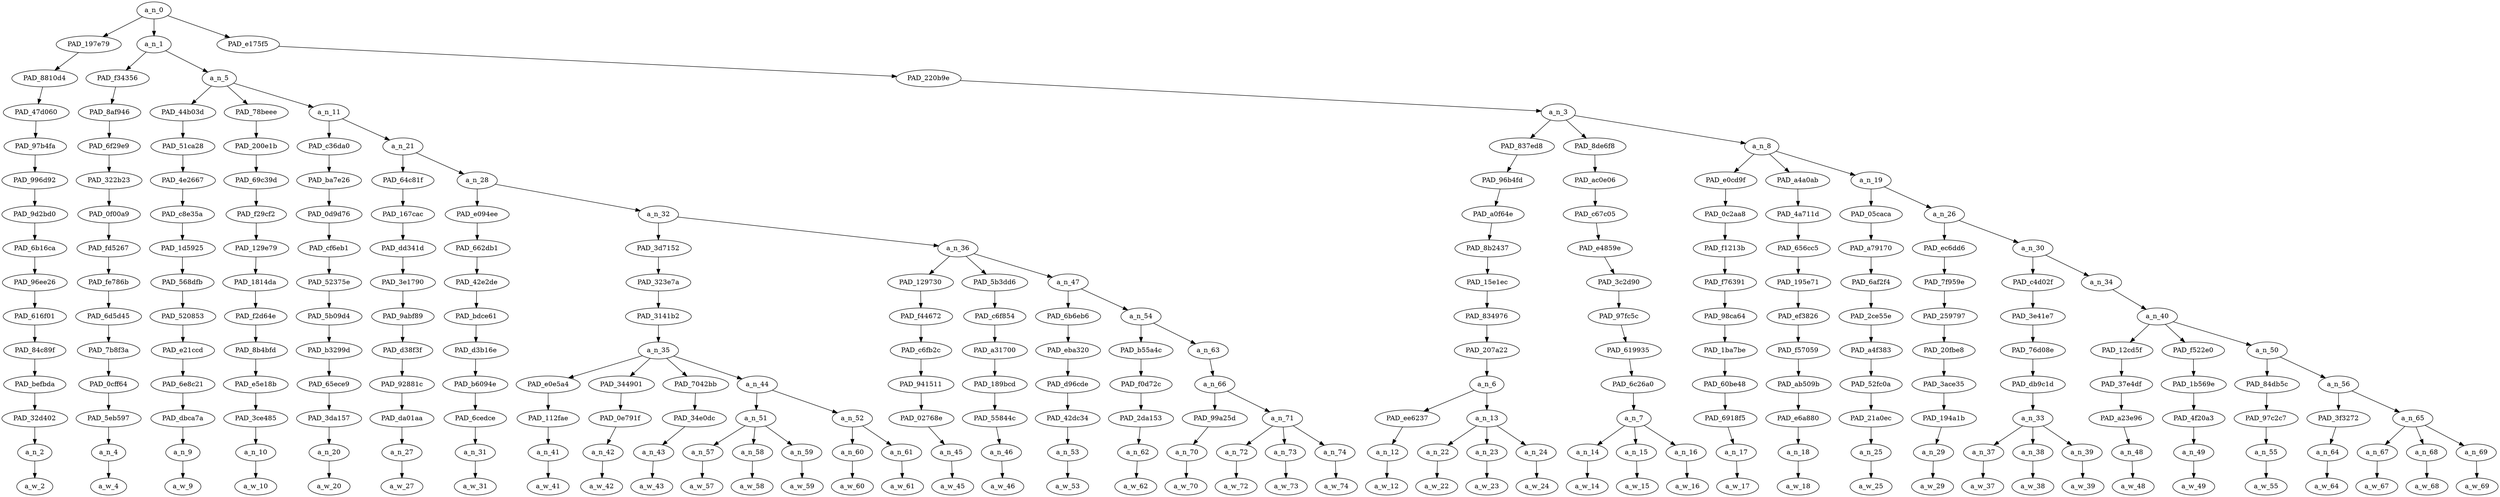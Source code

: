strict digraph "" {
	a_n_0	[div_dir=1,
		index=0,
		level=14,
		pos="17.029538001543212,14!",
		text_span="[0, 1, 2, 3, 4, 5, 6, 7, 8, 9, 10, 11, 12, 13, 14, 15, 16, 17, 18, 19, 20, 21, 22, 23, 24, 25, 26, 27, 28, 29, 30, 31, 32, 33, 34, \
35, 36, 37, 38, 39, 40, 41, 42, 43]",
		value=0.99999999];
	PAD_197e79	[div_dir=1,
		index=1,
		level=13,
		pos="22.0,13!",
		text_span="[22]",
		value=0.01267086];
	a_n_0 -> PAD_197e79;
	a_n_1	[div_dir=1,
		index=0,
		level=13,
		pos="1.2645399305555556,13!",
		text_span="[0, 1, 2, 3, 4, 5, 6, 7, 8, 9, 10, 11, 12, 13, 14, 15, 16, 17, 18, 19, 20, 21]",
		value=0.59312652];
	a_n_0 -> a_n_1;
	PAD_e175f5	[div_dir=1,
		index=2,
		level=13,
		pos="27.824074074074076,13!",
		text_span="[23, 24, 25, 26, 27, 28, 29, 30, 31, 32, 33, 34, 35, 36, 37, 38, 39, 40, 41, 42, 43]",
		value=0.39414659];
	a_n_0 -> PAD_e175f5;
	PAD_8810d4	[div_dir=1,
		index=2,
		level=12,
		pos="22.0,12!",
		text_span="[22]",
		value=0.01267086];
	PAD_197e79 -> PAD_8810d4;
	PAD_47d060	[div_dir=1,
		index=4,
		level=11,
		pos="22.0,11!",
		text_span="[22]",
		value=0.01267086];
	PAD_8810d4 -> PAD_47d060;
	PAD_97b4fa	[div_dir=1,
		index=5,
		level=10,
		pos="22.0,10!",
		text_span="[22]",
		value=0.01267086];
	PAD_47d060 -> PAD_97b4fa;
	PAD_996d92	[div_dir=1,
		index=6,
		level=9,
		pos="22.0,9!",
		text_span="[22]",
		value=0.01267086];
	PAD_97b4fa -> PAD_996d92;
	PAD_9d2bd0	[div_dir=1,
		index=7,
		level=8,
		pos="22.0,8!",
		text_span="[22]",
		value=0.01267086];
	PAD_996d92 -> PAD_9d2bd0;
	PAD_6b16ca	[div_dir=1,
		index=8,
		level=7,
		pos="22.0,7!",
		text_span="[22]",
		value=0.01267086];
	PAD_9d2bd0 -> PAD_6b16ca;
	PAD_96ee26	[div_dir=1,
		index=10,
		level=6,
		pos="22.0,6!",
		text_span="[22]",
		value=0.01267086];
	PAD_6b16ca -> PAD_96ee26;
	PAD_616f01	[div_dir=1,
		index=11,
		level=5,
		pos="22.0,5!",
		text_span="[22]",
		value=0.01267086];
	PAD_96ee26 -> PAD_616f01;
	PAD_84c89f	[div_dir=1,
		index=12,
		level=4,
		pos="22.0,4!",
		text_span="[22]",
		value=0.01267086];
	PAD_616f01 -> PAD_84c89f;
	PAD_befbda	[div_dir=1,
		index=15,
		level=3,
		pos="22.0,3!",
		text_span="[22]",
		value=0.01267086];
	PAD_84c89f -> PAD_befbda;
	PAD_32d402	[div_dir=1,
		index=17,
		level=2,
		pos="22.0,2!",
		text_span="[22]",
		value=0.01267086];
	PAD_befbda -> PAD_32d402;
	a_n_2	[div_dir=1,
		index=22,
		level=1,
		pos="22.0,1!",
		text_span="[22]",
		value=0.01267086];
	PAD_32d402 -> a_n_2;
	a_w_2	[div_dir=0,
		index=22,
		level=0,
		pos="22,0!",
		text_span="[22]",
		value=and1];
	a_n_2 -> a_w_2;
	PAD_f34356	[div_dir=-1,
		index=0,
		level=12,
		pos="0.0,12!",
		text_span="[0]",
		value=0.04576640];
	a_n_1 -> PAD_f34356;
	a_n_5	[div_dir=1,
		index=1,
		level=12,
		pos="2.529079861111111,12!",
		text_span="[1, 2, 3, 4, 5, 6, 7, 8, 9, 10, 11, 12, 13, 14, 15, 16, 17, 18, 19, 20, 21]",
		value=0.54732259];
	a_n_1 -> a_n_5;
	PAD_8af946	[div_dir=-1,
		index=0,
		level=11,
		pos="0.0,11!",
		text_span="[0]",
		value=0.04576640];
	PAD_f34356 -> PAD_8af946;
	PAD_6f29e9	[div_dir=-1,
		index=0,
		level=10,
		pos="0.0,10!",
		text_span="[0]",
		value=0.04576640];
	PAD_8af946 -> PAD_6f29e9;
	PAD_322b23	[div_dir=-1,
		index=0,
		level=9,
		pos="0.0,9!",
		text_span="[0]",
		value=0.04576640];
	PAD_6f29e9 -> PAD_322b23;
	PAD_0f00a9	[div_dir=-1,
		index=0,
		level=8,
		pos="0.0,8!",
		text_span="[0]",
		value=0.04576640];
	PAD_322b23 -> PAD_0f00a9;
	PAD_fd5267	[div_dir=-1,
		index=0,
		level=7,
		pos="0.0,7!",
		text_span="[0]",
		value=0.04576640];
	PAD_0f00a9 -> PAD_fd5267;
	PAD_fe786b	[div_dir=-1,
		index=0,
		level=6,
		pos="0.0,6!",
		text_span="[0]",
		value=0.04576640];
	PAD_fd5267 -> PAD_fe786b;
	PAD_6d5d45	[div_dir=-1,
		index=0,
		level=5,
		pos="0.0,5!",
		text_span="[0]",
		value=0.04576640];
	PAD_fe786b -> PAD_6d5d45;
	PAD_7b8f3a	[div_dir=-1,
		index=0,
		level=4,
		pos="0.0,4!",
		text_span="[0]",
		value=0.04576640];
	PAD_6d5d45 -> PAD_7b8f3a;
	PAD_0cff64	[div_dir=-1,
		index=0,
		level=3,
		pos="0.0,3!",
		text_span="[0]",
		value=0.04576640];
	PAD_7b8f3a -> PAD_0cff64;
	PAD_5eb597	[div_dir=-1,
		index=0,
		level=2,
		pos="0.0,2!",
		text_span="[0]",
		value=0.04576640];
	PAD_0cff64 -> PAD_5eb597;
	a_n_4	[div_dir=-1,
		index=0,
		level=1,
		pos="0.0,1!",
		text_span="[0]",
		value=0.04576640];
	PAD_5eb597 -> a_n_4;
	a_w_4	[div_dir=0,
		index=0,
		level=0,
		pos="0,0!",
		text_span="[0]",
		value=dyke];
	a_n_4 -> a_w_4;
	PAD_44b03d	[div_dir=-1,
		index=1,
		level=11,
		pos="1.0,11!",
		text_span="[1]",
		value=0.01571108];
	a_n_5 -> PAD_44b03d;
	PAD_78beee	[div_dir=1,
		index=2,
		level=11,
		pos="2.0,11!",
		text_span="[2]",
		value=0.01439245];
	a_n_5 -> PAD_78beee;
	a_n_11	[div_dir=1,
		index=3,
		level=11,
		pos="4.587239583333334,11!",
		text_span="[3, 4, 5, 6, 7, 8, 9, 10, 11, 12, 13, 14, 15, 16, 17, 18, 19, 20, 21]",
		value=0.51713537];
	a_n_5 -> a_n_11;
	PAD_51ca28	[div_dir=-1,
		index=1,
		level=10,
		pos="1.0,10!",
		text_span="[1]",
		value=0.01571108];
	PAD_44b03d -> PAD_51ca28;
	PAD_4e2667	[div_dir=-1,
		index=1,
		level=9,
		pos="1.0,9!",
		text_span="[1]",
		value=0.01571108];
	PAD_51ca28 -> PAD_4e2667;
	PAD_c8e35a	[div_dir=-1,
		index=1,
		level=8,
		pos="1.0,8!",
		text_span="[1]",
		value=0.01571108];
	PAD_4e2667 -> PAD_c8e35a;
	PAD_1d5925	[div_dir=-1,
		index=1,
		level=7,
		pos="1.0,7!",
		text_span="[1]",
		value=0.01571108];
	PAD_c8e35a -> PAD_1d5925;
	PAD_568dfb	[div_dir=-1,
		index=1,
		level=6,
		pos="1.0,6!",
		text_span="[1]",
		value=0.01571108];
	PAD_1d5925 -> PAD_568dfb;
	PAD_520853	[div_dir=-1,
		index=1,
		level=5,
		pos="1.0,5!",
		text_span="[1]",
		value=0.01571108];
	PAD_568dfb -> PAD_520853;
	PAD_e21ccd	[div_dir=-1,
		index=1,
		level=4,
		pos="1.0,4!",
		text_span="[1]",
		value=0.01571108];
	PAD_520853 -> PAD_e21ccd;
	PAD_6e8c21	[div_dir=-1,
		index=1,
		level=3,
		pos="1.0,3!",
		text_span="[1]",
		value=0.01571108];
	PAD_e21ccd -> PAD_6e8c21;
	PAD_dbca7a	[div_dir=-1,
		index=1,
		level=2,
		pos="1.0,2!",
		text_span="[1]",
		value=0.01571108];
	PAD_6e8c21 -> PAD_dbca7a;
	a_n_9	[div_dir=-1,
		index=1,
		level=1,
		pos="1.0,1!",
		text_span="[1]",
		value=0.01571108];
	PAD_dbca7a -> a_n_9;
	a_w_9	[div_dir=0,
		index=1,
		level=0,
		pos="1,0!",
		text_span="[1]",
		value=has];
	a_n_9 -> a_w_9;
	PAD_200e1b	[div_dir=1,
		index=2,
		level=10,
		pos="2.0,10!",
		text_span="[2]",
		value=0.01439245];
	PAD_78beee -> PAD_200e1b;
	PAD_69c39d	[div_dir=1,
		index=2,
		level=9,
		pos="2.0,9!",
		text_span="[2]",
		value=0.01439245];
	PAD_200e1b -> PAD_69c39d;
	PAD_f29cf2	[div_dir=1,
		index=2,
		level=8,
		pos="2.0,8!",
		text_span="[2]",
		value=0.01439245];
	PAD_69c39d -> PAD_f29cf2;
	PAD_129e79	[div_dir=1,
		index=2,
		level=7,
		pos="2.0,7!",
		text_span="[2]",
		value=0.01439245];
	PAD_f29cf2 -> PAD_129e79;
	PAD_1814da	[div_dir=1,
		index=2,
		level=6,
		pos="2.0,6!",
		text_span="[2]",
		value=0.01439245];
	PAD_129e79 -> PAD_1814da;
	PAD_f2d64e	[div_dir=1,
		index=2,
		level=5,
		pos="2.0,5!",
		text_span="[2]",
		value=0.01439245];
	PAD_1814da -> PAD_f2d64e;
	PAD_8b4bfd	[div_dir=1,
		index=2,
		level=4,
		pos="2.0,4!",
		text_span="[2]",
		value=0.01439245];
	PAD_f2d64e -> PAD_8b4bfd;
	PAD_e5e18b	[div_dir=1,
		index=2,
		level=3,
		pos="2.0,3!",
		text_span="[2]",
		value=0.01439245];
	PAD_8b4bfd -> PAD_e5e18b;
	PAD_3ce485	[div_dir=1,
		index=2,
		level=2,
		pos="2.0,2!",
		text_span="[2]",
		value=0.01439245];
	PAD_e5e18b -> PAD_3ce485;
	a_n_10	[div_dir=1,
		index=2,
		level=1,
		pos="2.0,1!",
		text_span="[2]",
		value=0.01439245];
	PAD_3ce485 -> a_n_10;
	a_w_10	[div_dir=0,
		index=2,
		level=0,
		pos="2,0!",
		text_span="[2]",
		value=historically];
	a_n_10 -> a_w_10;
	PAD_c36da0	[div_dir=1,
		index=3,
		level=10,
		pos="3.0,10!",
		text_span="[3]",
		value=0.01180044];
	a_n_11 -> PAD_c36da0;
	a_n_21	[div_dir=1,
		index=4,
		level=10,
		pos="6.174479166666667,10!",
		text_span="[4, 5, 6, 7, 8, 9, 10, 11, 12, 13, 14, 15, 16, 17, 18, 19, 20, 21]",
		value=0.50524644];
	a_n_11 -> a_n_21;
	PAD_ba7e26	[div_dir=1,
		index=3,
		level=9,
		pos="3.0,9!",
		text_span="[3]",
		value=0.01180044];
	PAD_c36da0 -> PAD_ba7e26;
	PAD_0d9d76	[div_dir=1,
		index=3,
		level=8,
		pos="3.0,8!",
		text_span="[3]",
		value=0.01180044];
	PAD_ba7e26 -> PAD_0d9d76;
	PAD_cf6eb1	[div_dir=1,
		index=3,
		level=7,
		pos="3.0,7!",
		text_span="[3]",
		value=0.01180044];
	PAD_0d9d76 -> PAD_cf6eb1;
	PAD_52375e	[div_dir=1,
		index=3,
		level=6,
		pos="3.0,6!",
		text_span="[3]",
		value=0.01180044];
	PAD_cf6eb1 -> PAD_52375e;
	PAD_5b09d4	[div_dir=1,
		index=3,
		level=5,
		pos="3.0,5!",
		text_span="[3]",
		value=0.01180044];
	PAD_52375e -> PAD_5b09d4;
	PAD_b3299d	[div_dir=1,
		index=3,
		level=4,
		pos="3.0,4!",
		text_span="[3]",
		value=0.01180044];
	PAD_5b09d4 -> PAD_b3299d;
	PAD_65ece9	[div_dir=1,
		index=3,
		level=3,
		pos="3.0,3!",
		text_span="[3]",
		value=0.01180044];
	PAD_b3299d -> PAD_65ece9;
	PAD_3da157	[div_dir=1,
		index=3,
		level=2,
		pos="3.0,2!",
		text_span="[3]",
		value=0.01180044];
	PAD_65ece9 -> PAD_3da157;
	a_n_20	[div_dir=1,
		index=3,
		level=1,
		pos="3.0,1!",
		text_span="[3]",
		value=0.01180044];
	PAD_3da157 -> a_n_20;
	a_w_20	[div_dir=0,
		index=3,
		level=0,
		pos="3,0!",
		text_span="[3]",
		value=been];
	a_n_20 -> a_w_20;
	PAD_64c81f	[div_dir=1,
		index=4,
		level=9,
		pos="4.0,9!",
		text_span="[4]",
		value=0.01590279];
	a_n_21 -> PAD_64c81f;
	a_n_28	[div_dir=1,
		index=5,
		level=9,
		pos="8.348958333333334,9!",
		text_span="[5, 6, 7, 8, 9, 10, 11, 12, 13, 14, 15, 16, 17, 18, 19, 20, 21]",
		value=0.48925969];
	a_n_21 -> a_n_28;
	PAD_167cac	[div_dir=1,
		index=4,
		level=8,
		pos="4.0,8!",
		text_span="[4]",
		value=0.01590279];
	PAD_64c81f -> PAD_167cac;
	PAD_dd341d	[div_dir=1,
		index=4,
		level=7,
		pos="4.0,7!",
		text_span="[4]",
		value=0.01590279];
	PAD_167cac -> PAD_dd341d;
	PAD_3e1790	[div_dir=1,
		index=4,
		level=6,
		pos="4.0,6!",
		text_span="[4]",
		value=0.01590279];
	PAD_dd341d -> PAD_3e1790;
	PAD_9abf89	[div_dir=1,
		index=4,
		level=5,
		pos="4.0,5!",
		text_span="[4]",
		value=0.01590279];
	PAD_3e1790 -> PAD_9abf89;
	PAD_d38f3f	[div_dir=1,
		index=4,
		level=4,
		pos="4.0,4!",
		text_span="[4]",
		value=0.01590279];
	PAD_9abf89 -> PAD_d38f3f;
	PAD_92881c	[div_dir=1,
		index=4,
		level=3,
		pos="4.0,3!",
		text_span="[4]",
		value=0.01590279];
	PAD_d38f3f -> PAD_92881c;
	PAD_da01aa	[div_dir=1,
		index=4,
		level=2,
		pos="4.0,2!",
		text_span="[4]",
		value=0.01590279];
	PAD_92881c -> PAD_da01aa;
	a_n_27	[div_dir=1,
		index=4,
		level=1,
		pos="4.0,1!",
		text_span="[4]",
		value=0.01590279];
	PAD_da01aa -> a_n_27;
	a_w_27	[div_dir=0,
		index=4,
		level=0,
		pos="4,0!",
		text_span="[4]",
		value=used];
	a_n_27 -> a_w_27;
	PAD_e094ee	[div_dir=-1,
		index=5,
		level=8,
		pos="5.0,8!",
		text_span="[5]",
		value=0.01868393];
	a_n_28 -> PAD_e094ee;
	a_n_32	[div_dir=1,
		index=6,
		level=8,
		pos="11.697916666666668,8!",
		text_span="[6, 7, 8, 9, 10, 11, 12, 13, 14, 15, 16, 17, 18, 19, 20, 21]",
		value=0.47049053];
	a_n_28 -> a_n_32;
	PAD_662db1	[div_dir=-1,
		index=5,
		level=7,
		pos="5.0,7!",
		text_span="[5]",
		value=0.01868393];
	PAD_e094ee -> PAD_662db1;
	PAD_42e2de	[div_dir=-1,
		index=5,
		level=6,
		pos="5.0,6!",
		text_span="[5]",
		value=0.01868393];
	PAD_662db1 -> PAD_42e2de;
	PAD_bdce61	[div_dir=-1,
		index=5,
		level=5,
		pos="5.0,5!",
		text_span="[5]",
		value=0.01868393];
	PAD_42e2de -> PAD_bdce61;
	PAD_d3b16e	[div_dir=-1,
		index=5,
		level=4,
		pos="5.0,4!",
		text_span="[5]",
		value=0.01868393];
	PAD_bdce61 -> PAD_d3b16e;
	PAD_b6094e	[div_dir=-1,
		index=5,
		level=3,
		pos="5.0,3!",
		text_span="[5]",
		value=0.01868393];
	PAD_d3b16e -> PAD_b6094e;
	PAD_6cedce	[div_dir=-1,
		index=5,
		level=2,
		pos="5.0,2!",
		text_span="[5]",
		value=0.01868393];
	PAD_b6094e -> PAD_6cedce;
	a_n_31	[div_dir=-1,
		index=5,
		level=1,
		pos="5.0,1!",
		text_span="[5]",
		value=0.01868393];
	PAD_6cedce -> a_n_31;
	a_w_31	[div_dir=0,
		index=5,
		level=0,
		pos="5,0!",
		text_span="[5]",
		value=against];
	a_n_31 -> a_w_31;
	PAD_3d7152	[div_dir=1,
		index=6,
		level=7,
		pos="8.0625,7!",
		text_span="[6, 7, 8, 9, 10, 11, 12, 13]",
		value=0.30720651];
	a_n_32 -> PAD_3d7152;
	a_n_36	[div_dir=1,
		index=7,
		level=7,
		pos="15.333333333333334,7!",
		text_span="[14, 15, 16, 17, 18, 19, 20, 21]",
		value=0.16319661];
	a_n_32 -> a_n_36;
	PAD_323e7a	[div_dir=1,
		index=6,
		level=6,
		pos="8.0625,6!",
		text_span="[6, 7, 8, 9, 10, 11, 12, 13]",
		value=0.30720651];
	PAD_3d7152 -> PAD_323e7a;
	PAD_3141b2	[div_dir=1,
		index=6,
		level=5,
		pos="8.0625,5!",
		text_span="[6, 7, 8, 9, 10, 11, 12, 13]",
		value=0.30720651];
	PAD_323e7a -> PAD_3141b2;
	a_n_35	[div_dir=1,
		index=6,
		level=4,
		pos="8.0625,4!",
		text_span="[6, 7, 8, 9, 10, 11, 12, 13]",
		value=0.30720651];
	PAD_3141b2 -> a_n_35;
	PAD_e0e5a4	[div_dir=1,
		index=6,
		level=3,
		pos="6.0,3!",
		text_span="[6]",
		value=0.01449137];
	a_n_35 -> PAD_e0e5a4;
	PAD_344901	[div_dir=1,
		index=7,
		level=3,
		pos="7.0,3!",
		text_span="[7]",
		value=0.04813874];
	a_n_35 -> PAD_344901;
	PAD_7042bb	[div_dir=1,
		index=8,
		level=3,
		pos="8.0,3!",
		text_span="[8]",
		value=0.01807206];
	a_n_35 -> PAD_7042bb;
	a_n_44	[div_dir=1,
		index=9,
		level=3,
		pos="11.25,3!",
		text_span="[9, 10, 11, 12, 13]",
		value=0.22640842];
	a_n_35 -> a_n_44;
	PAD_112fae	[div_dir=1,
		index=6,
		level=2,
		pos="6.0,2!",
		text_span="[6]",
		value=0.01449137];
	PAD_e0e5a4 -> PAD_112fae;
	a_n_41	[div_dir=1,
		index=6,
		level=1,
		pos="6.0,1!",
		text_span="[6]",
		value=0.01449137];
	PAD_112fae -> a_n_41;
	a_w_41	[div_dir=0,
		index=6,
		level=0,
		pos="6,0!",
		text_span="[6]",
		value=both];
	a_n_41 -> a_w_41;
	PAD_0e791f	[div_dir=1,
		index=7,
		level=2,
		pos="7.0,2!",
		text_span="[7]",
		value=0.04813874];
	PAD_344901 -> PAD_0e791f;
	a_n_42	[div_dir=1,
		index=7,
		level=1,
		pos="7.0,1!",
		text_span="[7]",
		value=0.04813874];
	PAD_0e791f -> a_n_42;
	a_w_42	[div_dir=0,
		index=7,
		level=0,
		pos="7,0!",
		text_span="[7]",
		value=lesbians];
	a_n_42 -> a_w_42;
	PAD_34e0dc	[div_dir=1,
		index=8,
		level=2,
		pos="8.0,2!",
		text_span="[8]",
		value=0.01807206];
	PAD_7042bb -> PAD_34e0dc;
	a_n_43	[div_dir=1,
		index=8,
		level=1,
		pos="8.0,1!",
		text_span="[8]",
		value=0.01807206];
	PAD_34e0dc -> a_n_43;
	a_w_43	[div_dir=0,
		index=8,
		level=0,
		pos="8,0!",
		text_span="[8]",
		value=and];
	a_n_43 -> a_w_43;
	a_n_51	[div_dir=1,
		index=9,
		level=2,
		pos="10.0,2!",
		text_span="[9, 10, 11]",
		value=0.08178310];
	a_n_44 -> a_n_51;
	a_n_52	[div_dir=1,
		index=10,
		level=2,
		pos="12.5,2!",
		text_span="[12, 13]",
		value=0.14456306];
	a_n_44 -> a_n_52;
	a_n_57	[div_dir=1,
		index=9,
		level=1,
		pos="9.0,1!",
		text_span="[9]",
		value=0.02488116];
	a_n_51 -> a_n_57;
	a_n_58	[div_dir=1,
		index=10,
		level=1,
		pos="10.0,1!",
		text_span="[10]",
		value=0.02804602];
	a_n_51 -> a_n_58;
	a_n_59	[div_dir=1,
		index=11,
		level=1,
		pos="11.0,1!",
		text_span="[11]",
		value=0.02876864];
	a_n_51 -> a_n_59;
	a_w_57	[div_dir=0,
		index=9,
		level=0,
		pos="9,0!",
		text_span="[9]",
		value=bisexual];
	a_n_57 -> a_w_57;
	a_w_58	[div_dir=0,
		index=10,
		level=0,
		pos="10,0!",
		text_span="[10]",
		value=women];
	a_n_58 -> a_w_58;
	a_w_59	[div_dir=0,
		index=11,
		level=0,
		pos="11,0!",
		text_span="[11]",
		value=people];
	a_n_59 -> a_w_59;
	a_n_60	[div_dir=-1,
		index=12,
		level=1,
		pos="12.0,1!",
		text_span="[12]",
		value=0.05325881];
	a_n_52 -> a_n_60;
	a_n_61	[div_dir=1,
		index=13,
		level=1,
		pos="13.0,1!",
		text_span="[13]",
		value=0.09130239];
	a_n_52 -> a_n_61;
	a_w_60	[div_dir=0,
		index=12,
		level=0,
		pos="12,0!",
		text_span="[12]",
		value=hurling];
	a_n_60 -> a_w_60;
	a_w_61	[div_dir=0,
		index=13,
		level=0,
		pos="13,0!",
		text_span="[13]",
		value=slurs];
	a_n_61 -> a_w_61;
	PAD_129730	[div_dir=-1,
		index=7,
		level=6,
		pos="14.0,6!",
		text_span="[14]",
		value=0.01375802];
	a_n_36 -> PAD_129730;
	PAD_5b3dd6	[div_dir=1,
		index=8,
		level=6,
		pos="15.0,6!",
		text_span="[15]",
		value=0.01099331];
	a_n_36 -> PAD_5b3dd6;
	a_n_47	[div_dir=1,
		index=9,
		level=6,
		pos="17.0,6!",
		text_span="[16, 17, 18, 19, 20, 21]",
		value=0.13841310];
	a_n_36 -> a_n_47;
	PAD_f44672	[div_dir=-1,
		index=7,
		level=5,
		pos="14.0,5!",
		text_span="[14]",
		value=0.01375802];
	PAD_129730 -> PAD_f44672;
	PAD_c6fb2c	[div_dir=-1,
		index=7,
		level=4,
		pos="14.0,4!",
		text_span="[14]",
		value=0.01375802];
	PAD_f44672 -> PAD_c6fb2c;
	PAD_941511	[div_dir=-1,
		index=10,
		level=3,
		pos="14.0,3!",
		text_span="[14]",
		value=0.01375802];
	PAD_c6fb2c -> PAD_941511;
	PAD_02768e	[div_dir=-1,
		index=11,
		level=2,
		pos="14.0,2!",
		text_span="[14]",
		value=0.01375802];
	PAD_941511 -> PAD_02768e;
	a_n_45	[div_dir=-1,
		index=14,
		level=1,
		pos="14.0,1!",
		text_span="[14]",
		value=0.01375802];
	PAD_02768e -> a_n_45;
	a_w_45	[div_dir=0,
		index=14,
		level=0,
		pos="14,0!",
		text_span="[14]",
		value=do];
	a_n_45 -> a_w_45;
	PAD_c6f854	[div_dir=1,
		index=8,
		level=5,
		pos="15.0,5!",
		text_span="[15]",
		value=0.01099331];
	PAD_5b3dd6 -> PAD_c6f854;
	PAD_a31700	[div_dir=1,
		index=8,
		level=4,
		pos="15.0,4!",
		text_span="[15]",
		value=0.01099331];
	PAD_c6f854 -> PAD_a31700;
	PAD_189bcd	[div_dir=1,
		index=11,
		level=3,
		pos="15.0,3!",
		text_span="[15]",
		value=0.01099331];
	PAD_a31700 -> PAD_189bcd;
	PAD_55844c	[div_dir=1,
		index=12,
		level=2,
		pos="15.0,2!",
		text_span="[15]",
		value=0.01099331];
	PAD_189bcd -> PAD_55844c;
	a_n_46	[div_dir=1,
		index=15,
		level=1,
		pos="15.0,1!",
		text_span="[15]",
		value=0.01099331];
	PAD_55844c -> a_n_46;
	a_w_46	[div_dir=0,
		index=15,
		level=0,
		pos="15,0!",
		text_span="[15]",
		value=not];
	a_n_46 -> a_w_46;
	PAD_6b6eb6	[div_dir=-1,
		index=9,
		level=5,
		pos="16.0,5!",
		text_span="[16]",
		value=0.01442271];
	a_n_47 -> PAD_6b6eb6;
	a_n_54	[div_dir=1,
		index=10,
		level=5,
		pos="18.0,5!",
		text_span="[17, 18, 19, 20, 21]",
		value=0.12398138];
	a_n_47 -> a_n_54;
	PAD_eba320	[div_dir=-1,
		index=9,
		level=4,
		pos="16.0,4!",
		text_span="[16]",
		value=0.01442271];
	PAD_6b6eb6 -> PAD_eba320;
	PAD_d96cde	[div_dir=-1,
		index=12,
		level=3,
		pos="16.0,3!",
		text_span="[16]",
		value=0.01442271];
	PAD_eba320 -> PAD_d96cde;
	PAD_42dc34	[div_dir=-1,
		index=13,
		level=2,
		pos="16.0,2!",
		text_span="[16]",
		value=0.01442271];
	PAD_d96cde -> PAD_42dc34;
	a_n_53	[div_dir=-1,
		index=16,
		level=1,
		pos="16.0,1!",
		text_span="[16]",
		value=0.01442271];
	PAD_42dc34 -> a_n_53;
	a_w_53	[div_dir=0,
		index=16,
		level=0,
		pos="16,0!",
		text_span="[16]",
		value=check];
	a_n_53 -> a_w_53;
	PAD_b55a4c	[div_dir=-1,
		index=10,
		level=4,
		pos="17.0,4!",
		text_span="[17]",
		value=0.01266201];
	a_n_54 -> PAD_b55a4c;
	a_n_63	[div_dir=1,
		index=11,
		level=4,
		pos="19.0,4!",
		text_span="[18, 19, 20, 21]",
		value=0.11128585];
	a_n_54 -> a_n_63;
	PAD_f0d72c	[div_dir=-1,
		index=13,
		level=3,
		pos="17.0,3!",
		text_span="[17]",
		value=0.01266201];
	PAD_b55a4c -> PAD_f0d72c;
	PAD_2da153	[div_dir=-1,
		index=14,
		level=2,
		pos="17.0,2!",
		text_span="[17]",
		value=0.01266201];
	PAD_f0d72c -> PAD_2da153;
	a_n_62	[div_dir=-1,
		index=17,
		level=1,
		pos="17.0,1!",
		text_span="[17]",
		value=0.01266201];
	PAD_2da153 -> a_n_62;
	a_w_62	[div_dir=0,
		index=17,
		level=0,
		pos="17,0!",
		text_span="[17]",
		value=what];
	a_n_62 -> a_w_62;
	a_n_66	[div_dir=1,
		index=14,
		level=3,
		pos="19.0,3!",
		text_span="[18, 19, 20, 21]",
		value=0.11124461];
	a_n_63 -> a_n_66;
	PAD_99a25d	[div_dir=1,
		index=15,
		level=2,
		pos="18.0,2!",
		text_span="[18]",
		value=0.04981891];
	a_n_66 -> PAD_99a25d;
	a_n_71	[div_dir=-1,
		index=16,
		level=2,
		pos="20.0,2!",
		text_span="[19, 20, 21]",
		value=0.06138446];
	a_n_66 -> a_n_71;
	a_n_70	[div_dir=1,
		index=18,
		level=1,
		pos="18.0,1!",
		text_span="[18]",
		value=0.04981891];
	PAD_99a25d -> a_n_70;
	a_w_70	[div_dir=0,
		index=18,
		level=0,
		pos="18,0!",
		text_span="[18]",
		value=identifier];
	a_n_70 -> a_w_70;
	a_n_72	[div_dir=-1,
		index=19,
		level=1,
		pos="19.0,1!",
		text_span="[19]",
		value=0.01196335];
	a_n_71 -> a_n_72;
	a_n_73	[div_dir=1,
		index=20,
		level=1,
		pos="20.0,1!",
		text_span="[20]",
		value=0.03306629];
	a_n_71 -> a_n_73;
	a_n_74	[div_dir=1,
		index=21,
		level=1,
		pos="21.0,1!",
		text_span="[21]",
		value=0.01631729];
	a_n_71 -> a_n_74;
	a_w_72	[div_dir=0,
		index=19,
		level=0,
		pos="19,0!",
		text_span="[19]",
		value=an];
	a_n_72 -> a_w_72;
	a_w_73	[div_dir=0,
		index=20,
		level=0,
		pos="20,0!",
		text_span="[20]",
		value=wlw];
	a_n_73 -> a_w_73;
	a_w_74	[div_dir=0,
		index=21,
		level=0,
		pos="21,0!",
		text_span="[21]",
		value=uses];
	a_n_74 -> a_w_74;
	PAD_220b9e	[div_dir=1,
		index=3,
		level=12,
		pos="27.824074074074076,12!",
		text_span="[23, 24, 25, 26, 27, 28, 29, 30, 31, 32, 33, 34, 35, 36, 37, 38, 39, 40, 41, 42, 43]",
		value=0.39414659];
	PAD_e175f5 -> PAD_220b9e;
	a_n_3	[div_dir=1,
		index=5,
		level=11,
		pos="27.824074074074076,11!",
		text_span="[23, 24, 25, 26, 27, 28, 29, 30, 31, 32, 33, 34, 35, 36, 37, 38, 39, 40, 41, 42, 43]",
		value=0.39414659];
	PAD_220b9e -> a_n_3;
	PAD_837ed8	[div_dir=-1,
		index=6,
		level=10,
		pos="24.0,10!",
		text_span="[23, 24, 25, 26]",
		value=0.03701613];
	a_n_3 -> PAD_837ed8;
	PAD_8de6f8	[div_dir=1,
		index=7,
		level=10,
		pos="28.0,10!",
		text_span="[27, 28, 29]",
		value=0.08826538];
	a_n_3 -> PAD_8de6f8;
	a_n_8	[div_dir=1,
		index=8,
		level=10,
		pos="31.472222222222225,10!",
		text_span="[30, 31, 32, 33, 34, 35, 36, 37, 38, 39, 40, 41, 42, 43]",
		value=0.26883407];
	a_n_3 -> a_n_8;
	PAD_96b4fd	[div_dir=-1,
		index=7,
		level=9,
		pos="24.0,9!",
		text_span="[23, 24, 25, 26]",
		value=0.03701613];
	PAD_837ed8 -> PAD_96b4fd;
	PAD_a0f64e	[div_dir=-1,
		index=8,
		level=8,
		pos="24.0,8!",
		text_span="[23, 24, 25, 26]",
		value=0.03701613];
	PAD_96b4fd -> PAD_a0f64e;
	PAD_8b2437	[div_dir=-1,
		index=9,
		level=7,
		pos="24.0,7!",
		text_span="[23, 24, 25, 26]",
		value=0.03701613];
	PAD_a0f64e -> PAD_8b2437;
	PAD_15e1ec	[div_dir=-1,
		index=11,
		level=6,
		pos="24.0,6!",
		text_span="[23, 24, 25, 26]",
		value=0.03701613];
	PAD_8b2437 -> PAD_15e1ec;
	PAD_834976	[div_dir=-1,
		index=12,
		level=5,
		pos="24.0,5!",
		text_span="[23, 24, 25, 26]",
		value=0.03701613];
	PAD_15e1ec -> PAD_834976;
	PAD_207a22	[div_dir=-1,
		index=13,
		level=4,
		pos="24.0,4!",
		text_span="[23, 24, 25, 26]",
		value=0.03701613];
	PAD_834976 -> PAD_207a22;
	a_n_6	[div_dir=-1,
		index=16,
		level=3,
		pos="24.0,3!",
		text_span="[23, 24, 25, 26]",
		value=0.03701613];
	PAD_207a22 -> a_n_6;
	PAD_ee6237	[div_dir=-1,
		index=18,
		level=2,
		pos="23.0,2!",
		text_span="[23]",
		value=0.00914921];
	a_n_6 -> PAD_ee6237;
	a_n_13	[div_dir=-1,
		index=19,
		level=2,
		pos="25.0,2!",
		text_span="[24, 25, 26]",
		value=0.02779035];
	a_n_6 -> a_n_13;
	a_n_12	[div_dir=-1,
		index=23,
		level=1,
		pos="23.0,1!",
		text_span="[23]",
		value=0.00914921];
	PAD_ee6237 -> a_n_12;
	a_w_12	[div_dir=0,
		index=23,
		level=0,
		pos="23,0!",
		text_span="[23]",
		value=for];
	a_n_12 -> a_w_12;
	a_n_22	[div_dir=-1,
		index=24,
		level=1,
		pos="24.0,1!",
		text_span="[24]",
		value=0.00904832];
	a_n_13 -> a_n_22;
	a_n_23	[div_dir=-1,
		index=25,
		level=1,
		pos="25.0,1!",
		text_span="[25]",
		value=0.00916210];
	a_n_13 -> a_n_23;
	a_n_24	[div_dir=-1,
		index=26,
		level=1,
		pos="26.0,1!",
		text_span="[26]",
		value=0.00950525];
	a_n_13 -> a_n_24;
	a_w_22	[div_dir=0,
		index=24,
		level=0,
		pos="24,0!",
		text_span="[24]",
		value=a];
	a_n_22 -> a_w_22;
	a_w_23	[div_dir=0,
		index=25,
		level=0,
		pos="25,0!",
		text_span="[25]",
		value=long];
	a_n_23 -> a_w_23;
	a_w_24	[div_dir=0,
		index=26,
		level=0,
		pos="26,0!",
		text_span="[26]",
		value=time];
	a_n_24 -> a_w_24;
	PAD_ac0e06	[div_dir=1,
		index=8,
		level=9,
		pos="28.0,9!",
		text_span="[27, 28, 29]",
		value=0.08826538];
	PAD_8de6f8 -> PAD_ac0e06;
	PAD_c67c05	[div_dir=1,
		index=9,
		level=8,
		pos="28.0,8!",
		text_span="[27, 28, 29]",
		value=0.08826538];
	PAD_ac0e06 -> PAD_c67c05;
	PAD_e4859e	[div_dir=1,
		index=10,
		level=7,
		pos="28.0,7!",
		text_span="[27, 28, 29]",
		value=0.08826538];
	PAD_c67c05 -> PAD_e4859e;
	PAD_3c2d90	[div_dir=1,
		index=12,
		level=6,
		pos="28.0,6!",
		text_span="[27, 28, 29]",
		value=0.08826538];
	PAD_e4859e -> PAD_3c2d90;
	PAD_97fc5c	[div_dir=1,
		index=13,
		level=5,
		pos="28.0,5!",
		text_span="[27, 28, 29]",
		value=0.08826538];
	PAD_3c2d90 -> PAD_97fc5c;
	PAD_619935	[div_dir=1,
		index=14,
		level=4,
		pos="28.0,4!",
		text_span="[27, 28, 29]",
		value=0.08826538];
	PAD_97fc5c -> PAD_619935;
	PAD_6c26a0	[div_dir=1,
		index=17,
		level=3,
		pos="28.0,3!",
		text_span="[27, 28, 29]",
		value=0.08826538];
	PAD_619935 -> PAD_6c26a0;
	a_n_7	[div_dir=1,
		index=20,
		level=2,
		pos="28.0,2!",
		text_span="[27, 28, 29]",
		value=0.08826538];
	PAD_6c26a0 -> a_n_7;
	a_n_14	[div_dir=1,
		index=27,
		level=1,
		pos="27.0,1!",
		text_span="[27]",
		value=0.03315350];
	a_n_7 -> a_n_14;
	a_n_15	[div_dir=1,
		index=28,
		level=1,
		pos="28.0,1!",
		text_span="[28]",
		value=0.01293865];
	a_n_7 -> a_n_15;
	a_n_16	[div_dir=-1,
		index=29,
		level=1,
		pos="29.0,1!",
		text_span="[29]",
		value=0.04209624];
	a_n_7 -> a_n_16;
	a_w_14	[div_dir=0,
		index=27,
		level=0,
		pos="27,0!",
		text_span="[27]",
		value=bisexuality];
	a_n_14 -> a_w_14;
	a_w_15	[div_dir=0,
		index=28,
		level=0,
		pos="28,0!",
		text_span="[28]",
		value=and2];
	a_n_15 -> a_w_15;
	a_w_16	[div_dir=0,
		index=29,
		level=0,
		pos="29,0!",
		text_span="[29]",
		value=lesbianism];
	a_n_16 -> a_w_16;
	PAD_e0cd9f	[div_dir=1,
		index=9,
		level=9,
		pos="30.0,9!",
		text_span="[30]",
		value=0.00967340];
	a_n_8 -> PAD_e0cd9f;
	PAD_a4a0ab	[div_dir=1,
		index=10,
		level=9,
		pos="31.0,9!",
		text_span="[31]",
		value=0.00836911];
	a_n_8 -> PAD_a4a0ab;
	a_n_19	[div_dir=1,
		index=11,
		level=9,
		pos="33.41666666666667,9!",
		text_span="[32, 33, 34, 35, 36, 37, 38, 39, 40, 41, 42, 43]",
		value=0.25075600];
	a_n_8 -> a_n_19;
	PAD_0c2aa8	[div_dir=1,
		index=10,
		level=8,
		pos="30.0,8!",
		text_span="[30]",
		value=0.00967340];
	PAD_e0cd9f -> PAD_0c2aa8;
	PAD_f1213b	[div_dir=1,
		index=11,
		level=7,
		pos="30.0,7!",
		text_span="[30]",
		value=0.00967340];
	PAD_0c2aa8 -> PAD_f1213b;
	PAD_f76391	[div_dir=1,
		index=13,
		level=6,
		pos="30.0,6!",
		text_span="[30]",
		value=0.00967340];
	PAD_f1213b -> PAD_f76391;
	PAD_98ca64	[div_dir=1,
		index=14,
		level=5,
		pos="30.0,5!",
		text_span="[30]",
		value=0.00967340];
	PAD_f76391 -> PAD_98ca64;
	PAD_1ba7be	[div_dir=1,
		index=15,
		level=4,
		pos="30.0,4!",
		text_span="[30]",
		value=0.00967340];
	PAD_98ca64 -> PAD_1ba7be;
	PAD_60be48	[div_dir=1,
		index=18,
		level=3,
		pos="30.0,3!",
		text_span="[30]",
		value=0.00967340];
	PAD_1ba7be -> PAD_60be48;
	PAD_6918f5	[div_dir=1,
		index=21,
		level=2,
		pos="30.0,2!",
		text_span="[30]",
		value=0.00967340];
	PAD_60be48 -> PAD_6918f5;
	a_n_17	[div_dir=1,
		index=30,
		level=1,
		pos="30.0,1!",
		text_span="[30]",
		value=0.00967340];
	PAD_6918f5 -> a_n_17;
	a_w_17	[div_dir=0,
		index=30,
		level=0,
		pos="30,0!",
		text_span="[30]",
		value=were];
	a_n_17 -> a_w_17;
	PAD_4a711d	[div_dir=1,
		index=11,
		level=8,
		pos="31.0,8!",
		text_span="[31]",
		value=0.00836911];
	PAD_a4a0ab -> PAD_4a711d;
	PAD_656cc5	[div_dir=1,
		index=12,
		level=7,
		pos="31.0,7!",
		text_span="[31]",
		value=0.00836911];
	PAD_4a711d -> PAD_656cc5;
	PAD_195e71	[div_dir=1,
		index=14,
		level=6,
		pos="31.0,6!",
		text_span="[31]",
		value=0.00836911];
	PAD_656cc5 -> PAD_195e71;
	PAD_ef3826	[div_dir=1,
		index=15,
		level=5,
		pos="31.0,5!",
		text_span="[31]",
		value=0.00836911];
	PAD_195e71 -> PAD_ef3826;
	PAD_f57059	[div_dir=1,
		index=16,
		level=4,
		pos="31.0,4!",
		text_span="[31]",
		value=0.00836911];
	PAD_ef3826 -> PAD_f57059;
	PAD_ab509b	[div_dir=1,
		index=19,
		level=3,
		pos="31.0,3!",
		text_span="[31]",
		value=0.00836911];
	PAD_f57059 -> PAD_ab509b;
	PAD_e6a880	[div_dir=1,
		index=22,
		level=2,
		pos="31.0,2!",
		text_span="[31]",
		value=0.00836911];
	PAD_ab509b -> PAD_e6a880;
	a_n_18	[div_dir=1,
		index=31,
		level=1,
		pos="31.0,1!",
		text_span="[31]",
		value=0.00836911];
	PAD_e6a880 -> a_n_18;
	a_w_18	[div_dir=0,
		index=31,
		level=0,
		pos="31,0!",
		text_span="[31]",
		value=not1];
	a_n_18 -> a_w_18;
	PAD_05caca	[div_dir=1,
		index=12,
		level=8,
		pos="32.0,8!",
		text_span="[32]",
		value=0.01272045];
	a_n_19 -> PAD_05caca;
	a_n_26	[div_dir=1,
		index=13,
		level=8,
		pos="34.833333333333336,8!",
		text_span="[33, 34, 35, 36, 37, 38, 39, 40, 41, 42, 43]",
		value=0.23801910];
	a_n_19 -> a_n_26;
	PAD_a79170	[div_dir=1,
		index=13,
		level=7,
		pos="32.0,7!",
		text_span="[32]",
		value=0.01272045];
	PAD_05caca -> PAD_a79170;
	PAD_6af2f4	[div_dir=1,
		index=15,
		level=6,
		pos="32.0,6!",
		text_span="[32]",
		value=0.01272045];
	PAD_a79170 -> PAD_6af2f4;
	PAD_2ce55e	[div_dir=1,
		index=16,
		level=5,
		pos="32.0,5!",
		text_span="[32]",
		value=0.01272045];
	PAD_6af2f4 -> PAD_2ce55e;
	PAD_a4f383	[div_dir=1,
		index=17,
		level=4,
		pos="32.0,4!",
		text_span="[32]",
		value=0.01272045];
	PAD_2ce55e -> PAD_a4f383;
	PAD_52fc0a	[div_dir=1,
		index=20,
		level=3,
		pos="32.0,3!",
		text_span="[32]",
		value=0.01272045];
	PAD_a4f383 -> PAD_52fc0a;
	PAD_21a0ec	[div_dir=1,
		index=23,
		level=2,
		pos="32.0,2!",
		text_span="[32]",
		value=0.01272045];
	PAD_52fc0a -> PAD_21a0ec;
	a_n_25	[div_dir=1,
		index=32,
		level=1,
		pos="32.0,1!",
		text_span="[32]",
		value=0.01272045];
	PAD_21a0ec -> a_n_25;
	a_w_25	[div_dir=0,
		index=32,
		level=0,
		pos="32,0!",
		text_span="[32]",
		value=differentiated];
	a_n_25 -> a_w_25;
	PAD_ec6dd6	[div_dir=1,
		index=14,
		level=7,
		pos="33.0,7!",
		text_span="[33]",
		value=0.00984386];
	a_n_26 -> PAD_ec6dd6;
	a_n_30	[div_dir=-1,
		index=15,
		level=7,
		pos="36.66666666666667,7!",
		text_span="[34, 35, 36, 37, 38, 39, 40, 41, 42, 43]",
		value=0.22817450];
	a_n_26 -> a_n_30;
	PAD_7f959e	[div_dir=1,
		index=16,
		level=6,
		pos="33.0,6!",
		text_span="[33]",
		value=0.00984386];
	PAD_ec6dd6 -> PAD_7f959e;
	PAD_259797	[div_dir=1,
		index=17,
		level=5,
		pos="33.0,5!",
		text_span="[33]",
		value=0.00984386];
	PAD_7f959e -> PAD_259797;
	PAD_20fbe8	[div_dir=1,
		index=18,
		level=4,
		pos="33.0,4!",
		text_span="[33]",
		value=0.00984386];
	PAD_259797 -> PAD_20fbe8;
	PAD_3ace35	[div_dir=1,
		index=21,
		level=3,
		pos="33.0,3!",
		text_span="[33]",
		value=0.00984386];
	PAD_20fbe8 -> PAD_3ace35;
	PAD_194a1b	[div_dir=1,
		index=24,
		level=2,
		pos="33.0,2!",
		text_span="[33]",
		value=0.00984386];
	PAD_3ace35 -> PAD_194a1b;
	a_n_29	[div_dir=1,
		index=33,
		level=1,
		pos="33.0,1!",
		text_span="[33]",
		value=0.00984386];
	PAD_194a1b -> a_n_29;
	a_w_29	[div_dir=0,
		index=33,
		level=0,
		pos="33,0!",
		text_span="[33]",
		value=within];
	a_n_29 -> a_w_29;
	PAD_c4d02f	[div_dir=1,
		index=17,
		level=6,
		pos="35.0,6!",
		text_span="[34, 35, 36]",
		value=0.06864333];
	a_n_30 -> PAD_c4d02f;
	a_n_34	[div_dir=-1,
		index=18,
		level=6,
		pos="38.333333333333336,6!",
		text_span="[37, 38, 39, 40, 41, 42, 43]",
		value=0.15952107];
	a_n_30 -> a_n_34;
	PAD_3e41e7	[div_dir=1,
		index=18,
		level=5,
		pos="35.0,5!",
		text_span="[34, 35, 36]",
		value=0.06864333];
	PAD_c4d02f -> PAD_3e41e7;
	PAD_76d08e	[div_dir=1,
		index=19,
		level=4,
		pos="35.0,4!",
		text_span="[34, 35, 36]",
		value=0.06864333];
	PAD_3e41e7 -> PAD_76d08e;
	PAD_db9c1d	[div_dir=1,
		index=22,
		level=3,
		pos="35.0,3!",
		text_span="[34, 35, 36]",
		value=0.06864333];
	PAD_76d08e -> PAD_db9c1d;
	a_n_33	[div_dir=1,
		index=25,
		level=2,
		pos="35.0,2!",
		text_span="[34, 35, 36]",
		value=0.06864333];
	PAD_db9c1d -> a_n_33;
	a_n_37	[div_dir=-1,
		index=34,
		level=1,
		pos="34.0,1!",
		text_span="[34]",
		value=0.01165158];
	a_n_33 -> a_n_37;
	a_n_38	[div_dir=1,
		index=35,
		level=1,
		pos="35.0,1!",
		text_span="[35]",
		value=0.04053401];
	a_n_33 -> a_n_38;
	a_n_39	[div_dir=-1,
		index=36,
		level=1,
		pos="36.0,1!",
		text_span="[36]",
		value=0.01635731];
	a_n_33 -> a_n_39;
	a_w_37	[div_dir=0,
		index=34,
		level=0,
		pos="34,0!",
		text_span="[34]",
		value=the];
	a_n_37 -> a_w_37;
	a_w_38	[div_dir=0,
		index=35,
		level=0,
		pos="35,0!",
		text_span="[35]",
		value=lgbtq];
	a_n_38 -> a_w_38;
	a_w_39	[div_dir=0,
		index=36,
		level=0,
		pos="36,0!",
		text_span="[36]",
		value=community];
	a_n_39 -> a_w_39;
	a_n_40	[div_dir=-1,
		index=19,
		level=5,
		pos="38.333333333333336,5!",
		text_span="[37, 38, 39, 40, 41, 42, 43]",
		value=0.15943352];
	a_n_34 -> a_n_40;
	PAD_12cd5f	[div_dir=-1,
		index=20,
		level=4,
		pos="37.0,4!",
		text_span="[37]",
		value=0.01567063];
	a_n_40 -> PAD_12cd5f;
	PAD_f522e0	[div_dir=-1,
		index=21,
		level=4,
		pos="38.0,4!",
		text_span="[38]",
		value=0.04093529];
	a_n_40 -> PAD_f522e0;
	a_n_50	[div_dir=1,
		index=22,
		level=4,
		pos="40.0,4!",
		text_span="[39, 40, 41, 42, 43]",
		value=0.10274006];
	a_n_40 -> a_n_50;
	PAD_37e4df	[div_dir=-1,
		index=23,
		level=3,
		pos="37.0,3!",
		text_span="[37]",
		value=0.01567063];
	PAD_12cd5f -> PAD_37e4df;
	PAD_a23e96	[div_dir=-1,
		index=26,
		level=2,
		pos="37.0,2!",
		text_span="[37]",
		value=0.01567063];
	PAD_37e4df -> PAD_a23e96;
	a_n_48	[div_dir=-1,
		index=37,
		level=1,
		pos="37.0,1!",
		text_span="[37]",
		value=0.01567063];
	PAD_a23e96 -> a_n_48;
	a_w_48	[div_dir=0,
		index=37,
		level=0,
		pos="37,0!",
		text_span="[37]",
		value=therefore];
	a_n_48 -> a_w_48;
	PAD_1b569e	[div_dir=-1,
		index=24,
		level=3,
		pos="38.0,3!",
		text_span="[38]",
		value=0.04093529];
	PAD_f522e0 -> PAD_1b569e;
	PAD_4f20a3	[div_dir=-1,
		index=27,
		level=2,
		pos="38.0,2!",
		text_span="[38]",
		value=0.04093529];
	PAD_1b569e -> PAD_4f20a3;
	a_n_49	[div_dir=-1,
		index=38,
		level=1,
		pos="38.0,1!",
		text_span="[38]",
		value=0.04093529];
	PAD_4f20a3 -> a_n_49;
	a_w_49	[div_dir=0,
		index=38,
		level=0,
		pos="38,0!",
		text_span="[38]",
		value=dyke1];
	a_n_49 -> a_w_49;
	PAD_84db5c	[div_dir=-1,
		index=25,
		level=3,
		pos="39.0,3!",
		text_span="[39]",
		value=0.01779548];
	a_n_50 -> PAD_84db5c;
	a_n_56	[div_dir=1,
		index=26,
		level=3,
		pos="41.0,3!",
		text_span="[40, 41, 42, 43]",
		value=0.08493318];
	a_n_50 -> a_n_56;
	PAD_97c2c7	[div_dir=-1,
		index=28,
		level=2,
		pos="39.0,2!",
		text_span="[39]",
		value=0.01779548];
	PAD_84db5c -> PAD_97c2c7;
	a_n_55	[div_dir=-1,
		index=39,
		level=1,
		pos="39.0,1!",
		text_span="[39]",
		value=0.01779548];
	PAD_97c2c7 -> a_n_55;
	a_w_55	[div_dir=0,
		index=39,
		level=0,
		pos="39,0!",
		text_span="[39]",
		value=is];
	a_n_55 -> a_w_55;
	PAD_3f3272	[div_dir=1,
		index=29,
		level=2,
		pos="40.0,2!",
		text_span="[40]",
		value=0.01544836];
	a_n_56 -> PAD_3f3272;
	a_n_65	[div_dir=1,
		index=30,
		level=2,
		pos="42.0,2!",
		text_span="[41, 42, 43]",
		value=0.06945377];
	a_n_56 -> a_n_65;
	a_n_64	[div_dir=1,
		index=40,
		level=1,
		pos="40.0,1!",
		text_span="[40]",
		value=0.01544836];
	PAD_3f3272 -> a_n_64;
	a_w_64	[div_dir=0,
		index=40,
		level=0,
		pos="40,0!",
		text_span="[40]",
		value=for1];
	a_n_64 -> a_w_64;
	a_n_67	[div_dir=-1,
		index=41,
		level=1,
		pos="41.0,1!",
		text_span="[41]",
		value=0.01560089];
	a_n_65 -> a_n_67;
	a_n_68	[div_dir=1,
		index=42,
		level=1,
		pos="42.0,1!",
		text_span="[42]",
		value=0.02730839];
	a_n_65 -> a_n_68;
	a_n_69	[div_dir=1,
		index=43,
		level=1,
		pos="43.0,1!",
		text_span="[43]",
		value=0.02652503];
	a_n_65 -> a_n_69;
	a_w_67	[div_dir=0,
		index=41,
		level=0,
		pos="41,0!",
		text_span="[41]",
		value=all];
	a_n_67 -> a_w_67;
	a_w_68	[div_dir=0,
		index=42,
		level=0,
		pos="42,0!",
		text_span="[42]",
		value=queer];
	a_n_68 -> a_w_68;
	a_w_69	[div_dir=0,
		index=43,
		level=0,
		pos="43,0!",
		text_span="[43]",
		value=women1];
	a_n_69 -> a_w_69;
}
